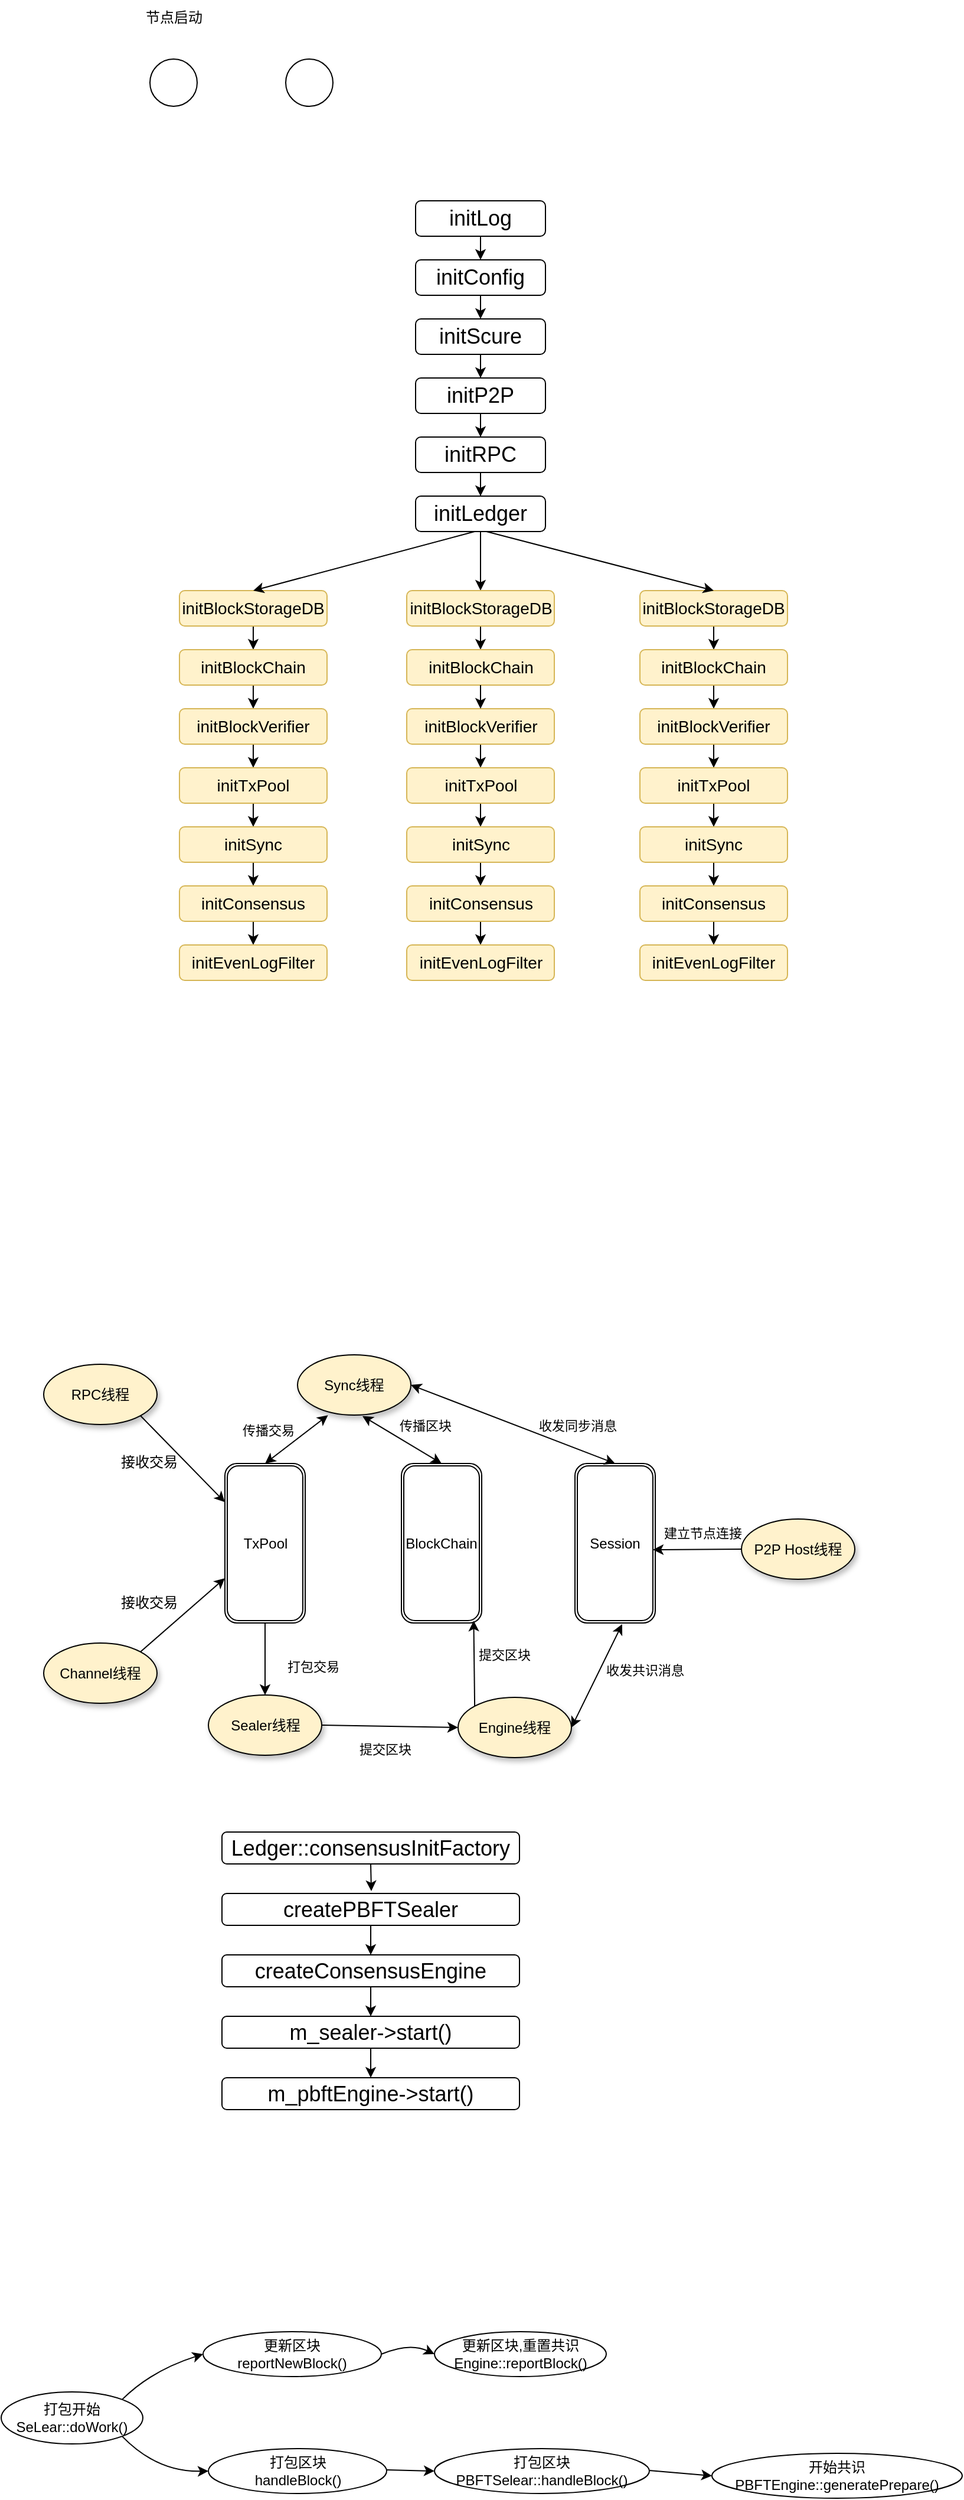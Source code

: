 <mxfile version="24.6.4" type="github">
  <diagram name="第 1 页" id="qAi6lv42CkGOTcoiDT95">
    <mxGraphModel dx="1154" dy="538" grid="0" gridSize="10" guides="1" tooltips="1" connect="1" arrows="1" fold="1" page="1" pageScale="1" pageWidth="827" pageHeight="1169" math="0" shadow="0">
      <root>
        <mxCell id="0" />
        <mxCell id="1" parent="0" />
        <mxCell id="rw2UG67hxd4hKxYkFQ7z-1" value="" style="ellipse;whiteSpace=wrap;html=1;aspect=fixed;" vertex="1" parent="1">
          <mxGeometry x="145" y="100" width="40" height="40" as="geometry" />
        </mxCell>
        <mxCell id="rw2UG67hxd4hKxYkFQ7z-6" value="节点启动" style="text;html=1;align=center;verticalAlign=middle;resizable=0;points=[];autosize=1;strokeColor=none;fillColor=none;" vertex="1" parent="1">
          <mxGeometry x="130" y="50" width="70" height="30" as="geometry" />
        </mxCell>
        <mxCell id="rw2UG67hxd4hKxYkFQ7z-7" value="" style="ellipse;whiteSpace=wrap;html=1;aspect=fixed;" vertex="1" parent="1">
          <mxGeometry x="260" y="100" width="40" height="40" as="geometry" />
        </mxCell>
        <mxCell id="rw2UG67hxd4hKxYkFQ7z-36" style="edgeStyle=orthogonalEdgeStyle;rounded=0;orthogonalLoop=1;jettySize=auto;html=1;exitX=0.5;exitY=1;exitDx=0;exitDy=0;entryX=0.5;entryY=0;entryDx=0;entryDy=0;" edge="1" parent="1" source="rw2UG67hxd4hKxYkFQ7z-8" target="rw2UG67hxd4hKxYkFQ7z-9">
          <mxGeometry relative="1" as="geometry" />
        </mxCell>
        <mxCell id="rw2UG67hxd4hKxYkFQ7z-8" value="&lt;font style=&quot;font-size: 18px;&quot;&gt;initLog&lt;/font&gt;" style="rounded=1;whiteSpace=wrap;html=1;" vertex="1" parent="1">
          <mxGeometry x="370" y="220" width="110" height="30" as="geometry" />
        </mxCell>
        <mxCell id="rw2UG67hxd4hKxYkFQ7z-37" style="edgeStyle=orthogonalEdgeStyle;rounded=0;orthogonalLoop=1;jettySize=auto;html=1;exitX=0.5;exitY=1;exitDx=0;exitDy=0;entryX=0.5;entryY=0;entryDx=0;entryDy=0;" edge="1" parent="1" source="rw2UG67hxd4hKxYkFQ7z-9" target="rw2UG67hxd4hKxYkFQ7z-10">
          <mxGeometry relative="1" as="geometry" />
        </mxCell>
        <mxCell id="rw2UG67hxd4hKxYkFQ7z-9" value="&lt;font style=&quot;font-size: 18px;&quot;&gt;initConfig&lt;/font&gt;" style="rounded=1;whiteSpace=wrap;html=1;" vertex="1" parent="1">
          <mxGeometry x="370" y="270" width="110" height="30" as="geometry" />
        </mxCell>
        <mxCell id="rw2UG67hxd4hKxYkFQ7z-38" style="edgeStyle=orthogonalEdgeStyle;rounded=0;orthogonalLoop=1;jettySize=auto;html=1;" edge="1" parent="1" source="rw2UG67hxd4hKxYkFQ7z-10" target="rw2UG67hxd4hKxYkFQ7z-11">
          <mxGeometry relative="1" as="geometry" />
        </mxCell>
        <mxCell id="rw2UG67hxd4hKxYkFQ7z-10" value="&lt;font style=&quot;font-size: 18px;&quot;&gt;initScure&lt;/font&gt;" style="rounded=1;whiteSpace=wrap;html=1;" vertex="1" parent="1">
          <mxGeometry x="370" y="320" width="110" height="30" as="geometry" />
        </mxCell>
        <mxCell id="rw2UG67hxd4hKxYkFQ7z-39" style="edgeStyle=orthogonalEdgeStyle;rounded=0;orthogonalLoop=1;jettySize=auto;html=1;entryX=0.5;entryY=0;entryDx=0;entryDy=0;" edge="1" parent="1" source="rw2UG67hxd4hKxYkFQ7z-11" target="rw2UG67hxd4hKxYkFQ7z-12">
          <mxGeometry relative="1" as="geometry" />
        </mxCell>
        <mxCell id="rw2UG67hxd4hKxYkFQ7z-11" value="&lt;font style=&quot;font-size: 18px;&quot;&gt;initP2P&lt;/font&gt;" style="rounded=1;whiteSpace=wrap;html=1;" vertex="1" parent="1">
          <mxGeometry x="370" y="370" width="110" height="30" as="geometry" />
        </mxCell>
        <mxCell id="rw2UG67hxd4hKxYkFQ7z-40" style="edgeStyle=orthogonalEdgeStyle;rounded=0;orthogonalLoop=1;jettySize=auto;html=1;exitX=0.5;exitY=1;exitDx=0;exitDy=0;" edge="1" parent="1" source="rw2UG67hxd4hKxYkFQ7z-12" target="rw2UG67hxd4hKxYkFQ7z-13">
          <mxGeometry relative="1" as="geometry" />
        </mxCell>
        <mxCell id="rw2UG67hxd4hKxYkFQ7z-12" value="&lt;font style=&quot;font-size: 18px;&quot;&gt;initRPC&lt;/font&gt;" style="rounded=1;whiteSpace=wrap;html=1;" vertex="1" parent="1">
          <mxGeometry x="370" y="420" width="110" height="30" as="geometry" />
        </mxCell>
        <mxCell id="rw2UG67hxd4hKxYkFQ7z-41" style="edgeStyle=orthogonalEdgeStyle;rounded=0;orthogonalLoop=1;jettySize=auto;html=1;exitX=0.5;exitY=1;exitDx=0;exitDy=0;entryX=0.5;entryY=0;entryDx=0;entryDy=0;" edge="1" parent="1" source="rw2UG67hxd4hKxYkFQ7z-13" target="rw2UG67hxd4hKxYkFQ7z-21">
          <mxGeometry relative="1" as="geometry" />
        </mxCell>
        <mxCell id="rw2UG67hxd4hKxYkFQ7z-13" value="&lt;font style=&quot;font-size: 18px;&quot;&gt;initLedger&lt;/font&gt;" style="rounded=1;whiteSpace=wrap;html=1;" vertex="1" parent="1">
          <mxGeometry x="370" y="470" width="110" height="30" as="geometry" />
        </mxCell>
        <mxCell id="rw2UG67hxd4hKxYkFQ7z-43" style="edgeStyle=orthogonalEdgeStyle;rounded=0;orthogonalLoop=1;jettySize=auto;html=1;exitX=0.5;exitY=1;exitDx=0;exitDy=0;entryX=0.5;entryY=0;entryDx=0;entryDy=0;" edge="1" parent="1" source="rw2UG67hxd4hKxYkFQ7z-14" target="rw2UG67hxd4hKxYkFQ7z-15">
          <mxGeometry relative="1" as="geometry" />
        </mxCell>
        <mxCell id="rw2UG67hxd4hKxYkFQ7z-14" value="&lt;font style=&quot;font-size: 14px;&quot;&gt;initBlockStorageDB&lt;/font&gt;" style="rounded=1;whiteSpace=wrap;html=1;fillColor=#fff2cc;strokeColor=#d6b656;" vertex="1" parent="1">
          <mxGeometry x="170" y="550" width="125" height="30" as="geometry" />
        </mxCell>
        <mxCell id="rw2UG67hxd4hKxYkFQ7z-44" style="edgeStyle=orthogonalEdgeStyle;rounded=0;orthogonalLoop=1;jettySize=auto;html=1;exitX=0.5;exitY=1;exitDx=0;exitDy=0;entryX=0.5;entryY=0;entryDx=0;entryDy=0;" edge="1" parent="1" source="rw2UG67hxd4hKxYkFQ7z-15" target="rw2UG67hxd4hKxYkFQ7z-16">
          <mxGeometry relative="1" as="geometry" />
        </mxCell>
        <mxCell id="rw2UG67hxd4hKxYkFQ7z-15" value="&lt;font style=&quot;font-size: 14px;&quot;&gt;initBlockChain&lt;/font&gt;" style="rounded=1;whiteSpace=wrap;html=1;fillColor=#fff2cc;strokeColor=#d6b656;" vertex="1" parent="1">
          <mxGeometry x="170" y="600" width="125" height="30" as="geometry" />
        </mxCell>
        <mxCell id="rw2UG67hxd4hKxYkFQ7z-45" style="edgeStyle=orthogonalEdgeStyle;rounded=0;orthogonalLoop=1;jettySize=auto;html=1;exitX=0.5;exitY=1;exitDx=0;exitDy=0;entryX=0.5;entryY=0;entryDx=0;entryDy=0;" edge="1" parent="1" source="rw2UG67hxd4hKxYkFQ7z-16" target="rw2UG67hxd4hKxYkFQ7z-17">
          <mxGeometry relative="1" as="geometry" />
        </mxCell>
        <mxCell id="rw2UG67hxd4hKxYkFQ7z-16" value="&lt;font style=&quot;font-size: 14px;&quot;&gt;initBlockVerifier&lt;/font&gt;" style="rounded=1;whiteSpace=wrap;html=1;fillColor=#fff2cc;strokeColor=#d6b656;" vertex="1" parent="1">
          <mxGeometry x="170" y="650" width="125" height="30" as="geometry" />
        </mxCell>
        <mxCell id="rw2UG67hxd4hKxYkFQ7z-49" style="edgeStyle=orthogonalEdgeStyle;rounded=0;orthogonalLoop=1;jettySize=auto;html=1;exitX=0.5;exitY=1;exitDx=0;exitDy=0;entryX=0.5;entryY=0;entryDx=0;entryDy=0;" edge="1" parent="1" source="rw2UG67hxd4hKxYkFQ7z-17" target="rw2UG67hxd4hKxYkFQ7z-18">
          <mxGeometry relative="1" as="geometry" />
        </mxCell>
        <mxCell id="rw2UG67hxd4hKxYkFQ7z-17" value="&lt;font style=&quot;font-size: 14px;&quot;&gt;initTxPool&lt;/font&gt;" style="rounded=1;whiteSpace=wrap;html=1;fillColor=#fff2cc;strokeColor=#d6b656;" vertex="1" parent="1">
          <mxGeometry x="170" y="700" width="125" height="30" as="geometry" />
        </mxCell>
        <mxCell id="rw2UG67hxd4hKxYkFQ7z-50" style="edgeStyle=orthogonalEdgeStyle;rounded=0;orthogonalLoop=1;jettySize=auto;html=1;exitX=0.5;exitY=1;exitDx=0;exitDy=0;entryX=0.5;entryY=0;entryDx=0;entryDy=0;" edge="1" parent="1" source="rw2UG67hxd4hKxYkFQ7z-18" target="rw2UG67hxd4hKxYkFQ7z-19">
          <mxGeometry relative="1" as="geometry" />
        </mxCell>
        <mxCell id="rw2UG67hxd4hKxYkFQ7z-18" value="&lt;font style=&quot;font-size: 14px;&quot;&gt;initSync&lt;/font&gt;" style="rounded=1;whiteSpace=wrap;html=1;fillColor=#fff2cc;strokeColor=#d6b656;" vertex="1" parent="1">
          <mxGeometry x="170" y="750" width="125" height="30" as="geometry" />
        </mxCell>
        <mxCell id="rw2UG67hxd4hKxYkFQ7z-51" style="edgeStyle=orthogonalEdgeStyle;rounded=0;orthogonalLoop=1;jettySize=auto;html=1;exitX=0.5;exitY=1;exitDx=0;exitDy=0;entryX=0.5;entryY=0;entryDx=0;entryDy=0;" edge="1" parent="1" source="rw2UG67hxd4hKxYkFQ7z-19" target="rw2UG67hxd4hKxYkFQ7z-20">
          <mxGeometry relative="1" as="geometry" />
        </mxCell>
        <mxCell id="rw2UG67hxd4hKxYkFQ7z-19" value="&lt;font style=&quot;font-size: 14px;&quot;&gt;initConsensus&lt;/font&gt;" style="rounded=1;whiteSpace=wrap;html=1;fillColor=#fff2cc;strokeColor=#d6b656;" vertex="1" parent="1">
          <mxGeometry x="170" y="800" width="125" height="30" as="geometry" />
        </mxCell>
        <mxCell id="rw2UG67hxd4hKxYkFQ7z-20" value="&lt;font style=&quot;font-size: 14px;&quot;&gt;initEvenLogFilter&lt;/font&gt;" style="rounded=1;whiteSpace=wrap;html=1;fillColor=#FFF2CC;strokeColor=#d6b656;" vertex="1" parent="1">
          <mxGeometry x="170" y="850" width="125" height="30" as="geometry" />
        </mxCell>
        <mxCell id="rw2UG67hxd4hKxYkFQ7z-53" style="edgeStyle=orthogonalEdgeStyle;rounded=0;orthogonalLoop=1;jettySize=auto;html=1;exitX=0.5;exitY=1;exitDx=0;exitDy=0;entryX=0.5;entryY=0;entryDx=0;entryDy=0;" edge="1" parent="1" source="rw2UG67hxd4hKxYkFQ7z-21" target="rw2UG67hxd4hKxYkFQ7z-22">
          <mxGeometry relative="1" as="geometry" />
        </mxCell>
        <mxCell id="rw2UG67hxd4hKxYkFQ7z-21" value="&lt;font style=&quot;font-size: 14px;&quot;&gt;initBlockStorageDB&lt;/font&gt;" style="rounded=1;whiteSpace=wrap;html=1;fillColor=#fff2cc;strokeColor=#d6b656;" vertex="1" parent="1">
          <mxGeometry x="362.5" y="550" width="125" height="30" as="geometry" />
        </mxCell>
        <mxCell id="rw2UG67hxd4hKxYkFQ7z-22" value="&lt;font style=&quot;font-size: 14px;&quot;&gt;initBlockChain&lt;/font&gt;" style="rounded=1;whiteSpace=wrap;html=1;fillColor=#fff2cc;strokeColor=#d6b656;" vertex="1" parent="1">
          <mxGeometry x="362.5" y="600" width="125" height="30" as="geometry" />
        </mxCell>
        <mxCell id="rw2UG67hxd4hKxYkFQ7z-55" style="edgeStyle=orthogonalEdgeStyle;rounded=0;orthogonalLoop=1;jettySize=auto;html=1;exitX=0.5;exitY=1;exitDx=0;exitDy=0;entryX=0.5;entryY=0;entryDx=0;entryDy=0;" edge="1" parent="1" source="rw2UG67hxd4hKxYkFQ7z-23" target="rw2UG67hxd4hKxYkFQ7z-24">
          <mxGeometry relative="1" as="geometry" />
        </mxCell>
        <mxCell id="rw2UG67hxd4hKxYkFQ7z-23" value="&lt;font style=&quot;font-size: 14px;&quot;&gt;initBlockVerifier&lt;/font&gt;" style="rounded=1;whiteSpace=wrap;html=1;fillColor=#fff2cc;strokeColor=#d6b656;" vertex="1" parent="1">
          <mxGeometry x="362.5" y="650" width="125" height="30" as="geometry" />
        </mxCell>
        <mxCell id="rw2UG67hxd4hKxYkFQ7z-56" style="edgeStyle=orthogonalEdgeStyle;rounded=0;orthogonalLoop=1;jettySize=auto;html=1;exitX=0.5;exitY=1;exitDx=0;exitDy=0;entryX=0.5;entryY=0;entryDx=0;entryDy=0;" edge="1" parent="1" source="rw2UG67hxd4hKxYkFQ7z-24" target="rw2UG67hxd4hKxYkFQ7z-25">
          <mxGeometry relative="1" as="geometry" />
        </mxCell>
        <mxCell id="rw2UG67hxd4hKxYkFQ7z-24" value="&lt;font style=&quot;font-size: 14px;&quot;&gt;initTxPool&lt;/font&gt;" style="rounded=1;whiteSpace=wrap;html=1;fillColor=#fff2cc;strokeColor=#d6b656;" vertex="1" parent="1">
          <mxGeometry x="362.5" y="700" width="125" height="30" as="geometry" />
        </mxCell>
        <mxCell id="rw2UG67hxd4hKxYkFQ7z-57" style="edgeStyle=orthogonalEdgeStyle;rounded=0;orthogonalLoop=1;jettySize=auto;html=1;exitX=0.5;exitY=1;exitDx=0;exitDy=0;entryX=0.5;entryY=0;entryDx=0;entryDy=0;" edge="1" parent="1" source="rw2UG67hxd4hKxYkFQ7z-25" target="rw2UG67hxd4hKxYkFQ7z-26">
          <mxGeometry relative="1" as="geometry" />
        </mxCell>
        <mxCell id="rw2UG67hxd4hKxYkFQ7z-25" value="&lt;font style=&quot;font-size: 14px;&quot;&gt;initSync&lt;/font&gt;" style="rounded=1;whiteSpace=wrap;html=1;fillColor=#fff2cc;strokeColor=#d6b656;" vertex="1" parent="1">
          <mxGeometry x="362.5" y="750" width="125" height="30" as="geometry" />
        </mxCell>
        <mxCell id="rw2UG67hxd4hKxYkFQ7z-58" style="edgeStyle=orthogonalEdgeStyle;rounded=0;orthogonalLoop=1;jettySize=auto;html=1;exitX=0.5;exitY=1;exitDx=0;exitDy=0;entryX=0.5;entryY=0;entryDx=0;entryDy=0;" edge="1" parent="1" source="rw2UG67hxd4hKxYkFQ7z-26" target="rw2UG67hxd4hKxYkFQ7z-27">
          <mxGeometry relative="1" as="geometry" />
        </mxCell>
        <mxCell id="rw2UG67hxd4hKxYkFQ7z-26" value="&lt;font style=&quot;font-size: 14px;&quot;&gt;initConsensus&lt;/font&gt;" style="rounded=1;whiteSpace=wrap;html=1;fillColor=#fff2cc;strokeColor=#d6b656;" vertex="1" parent="1">
          <mxGeometry x="362.5" y="800" width="125" height="30" as="geometry" />
        </mxCell>
        <mxCell id="rw2UG67hxd4hKxYkFQ7z-27" value="&lt;font style=&quot;font-size: 14px;&quot;&gt;initEvenLogFilter&lt;/font&gt;" style="rounded=1;whiteSpace=wrap;html=1;fillColor=#fff2cc;strokeColor=#d6b656;" vertex="1" parent="1">
          <mxGeometry x="362.5" y="850" width="125" height="30" as="geometry" />
        </mxCell>
        <mxCell id="rw2UG67hxd4hKxYkFQ7z-66" style="edgeStyle=orthogonalEdgeStyle;rounded=0;orthogonalLoop=1;jettySize=auto;html=1;exitX=0.5;exitY=1;exitDx=0;exitDy=0;entryX=0.5;entryY=0;entryDx=0;entryDy=0;" edge="1" parent="1" source="rw2UG67hxd4hKxYkFQ7z-28" target="rw2UG67hxd4hKxYkFQ7z-29">
          <mxGeometry relative="1" as="geometry" />
        </mxCell>
        <mxCell id="rw2UG67hxd4hKxYkFQ7z-28" value="&lt;font style=&quot;font-size: 14px;&quot;&gt;initBlockStorageDB&lt;/font&gt;" style="rounded=1;whiteSpace=wrap;html=1;fillColor=#fff2cc;strokeColor=#d6b656;" vertex="1" parent="1">
          <mxGeometry x="560" y="550" width="125" height="30" as="geometry" />
        </mxCell>
        <mxCell id="rw2UG67hxd4hKxYkFQ7z-65" style="edgeStyle=orthogonalEdgeStyle;rounded=0;orthogonalLoop=1;jettySize=auto;html=1;exitX=0.5;exitY=1;exitDx=0;exitDy=0;entryX=0.5;entryY=0;entryDx=0;entryDy=0;" edge="1" parent="1" source="rw2UG67hxd4hKxYkFQ7z-29" target="rw2UG67hxd4hKxYkFQ7z-30">
          <mxGeometry relative="1" as="geometry" />
        </mxCell>
        <mxCell id="rw2UG67hxd4hKxYkFQ7z-29" value="&lt;font style=&quot;font-size: 14px;&quot;&gt;initBlockChain&lt;/font&gt;" style="rounded=1;whiteSpace=wrap;html=1;fillColor=#fff2cc;strokeColor=#d6b656;" vertex="1" parent="1">
          <mxGeometry x="560" y="600" width="125" height="30" as="geometry" />
        </mxCell>
        <mxCell id="rw2UG67hxd4hKxYkFQ7z-62" style="edgeStyle=orthogonalEdgeStyle;rounded=0;orthogonalLoop=1;jettySize=auto;html=1;exitX=0.5;exitY=1;exitDx=0;exitDy=0;entryX=0.5;entryY=0;entryDx=0;entryDy=0;" edge="1" parent="1" source="rw2UG67hxd4hKxYkFQ7z-30" target="rw2UG67hxd4hKxYkFQ7z-31">
          <mxGeometry relative="1" as="geometry" />
        </mxCell>
        <mxCell id="rw2UG67hxd4hKxYkFQ7z-30" value="&lt;font style=&quot;font-size: 14px;&quot;&gt;initBlockVerifier&lt;/font&gt;" style="rounded=1;whiteSpace=wrap;html=1;fillColor=#fff2cc;strokeColor=#d6b656;" vertex="1" parent="1">
          <mxGeometry x="560" y="650" width="125" height="30" as="geometry" />
        </mxCell>
        <mxCell id="rw2UG67hxd4hKxYkFQ7z-61" style="edgeStyle=orthogonalEdgeStyle;rounded=0;orthogonalLoop=1;jettySize=auto;html=1;exitX=0.5;exitY=1;exitDx=0;exitDy=0;entryX=0.5;entryY=0;entryDx=0;entryDy=0;" edge="1" parent="1" source="rw2UG67hxd4hKxYkFQ7z-31" target="rw2UG67hxd4hKxYkFQ7z-32">
          <mxGeometry relative="1" as="geometry" />
        </mxCell>
        <mxCell id="rw2UG67hxd4hKxYkFQ7z-31" value="&lt;font style=&quot;font-size: 14px;&quot;&gt;initTxPool&lt;/font&gt;" style="rounded=1;whiteSpace=wrap;html=1;fillColor=#fff2cc;strokeColor=#d6b656;" vertex="1" parent="1">
          <mxGeometry x="560" y="700" width="125" height="30" as="geometry" />
        </mxCell>
        <mxCell id="rw2UG67hxd4hKxYkFQ7z-60" style="edgeStyle=orthogonalEdgeStyle;rounded=0;orthogonalLoop=1;jettySize=auto;html=1;exitX=0.5;exitY=1;exitDx=0;exitDy=0;entryX=0.5;entryY=0;entryDx=0;entryDy=0;" edge="1" parent="1" source="rw2UG67hxd4hKxYkFQ7z-32" target="rw2UG67hxd4hKxYkFQ7z-33">
          <mxGeometry relative="1" as="geometry" />
        </mxCell>
        <mxCell id="rw2UG67hxd4hKxYkFQ7z-32" value="&lt;font style=&quot;font-size: 14px;&quot;&gt;initSync&lt;/font&gt;" style="rounded=1;whiteSpace=wrap;html=1;fillColor=#fff2cc;strokeColor=#d6b656;" vertex="1" parent="1">
          <mxGeometry x="560" y="750" width="125" height="30" as="geometry" />
        </mxCell>
        <mxCell id="rw2UG67hxd4hKxYkFQ7z-59" style="edgeStyle=orthogonalEdgeStyle;rounded=0;orthogonalLoop=1;jettySize=auto;html=1;exitX=0.5;exitY=1;exitDx=0;exitDy=0;entryX=0.5;entryY=0;entryDx=0;entryDy=0;" edge="1" parent="1" source="rw2UG67hxd4hKxYkFQ7z-33" target="rw2UG67hxd4hKxYkFQ7z-34">
          <mxGeometry relative="1" as="geometry" />
        </mxCell>
        <mxCell id="rw2UG67hxd4hKxYkFQ7z-33" value="&lt;font style=&quot;font-size: 14px;&quot;&gt;initConsensus&lt;/font&gt;" style="rounded=1;whiteSpace=wrap;html=1;fillColor=#fff2cc;strokeColor=#d6b656;" vertex="1" parent="1">
          <mxGeometry x="560" y="800" width="125" height="30" as="geometry" />
        </mxCell>
        <mxCell id="rw2UG67hxd4hKxYkFQ7z-34" value="&lt;font style=&quot;font-size: 14px;&quot;&gt;initEvenLogFilter&lt;/font&gt;" style="rounded=1;whiteSpace=wrap;html=1;fillColor=#fff2cc;strokeColor=#d6b656;" vertex="1" parent="1">
          <mxGeometry x="560" y="850" width="125" height="30" as="geometry" />
        </mxCell>
        <mxCell id="rw2UG67hxd4hKxYkFQ7z-35" value="" style="endArrow=classic;html=1;rounded=0;entryX=0.5;entryY=0;entryDx=0;entryDy=0;" edge="1" parent="1" target="rw2UG67hxd4hKxYkFQ7z-28">
          <mxGeometry width="50" height="50" relative="1" as="geometry">
            <mxPoint x="430" y="500" as="sourcePoint" />
            <mxPoint x="620" y="430" as="targetPoint" />
          </mxGeometry>
        </mxCell>
        <mxCell id="rw2UG67hxd4hKxYkFQ7z-42" value="" style="endArrow=classic;html=1;rounded=0;entryX=0.5;entryY=0;entryDx=0;entryDy=0;exitX=0.455;exitY=1;exitDx=0;exitDy=0;exitPerimeter=0;" edge="1" parent="1" source="rw2UG67hxd4hKxYkFQ7z-13" target="rw2UG67hxd4hKxYkFQ7z-14">
          <mxGeometry width="50" height="50" relative="1" as="geometry">
            <mxPoint x="430" y="500" as="sourcePoint" />
            <mxPoint x="620" y="430" as="targetPoint" />
          </mxGeometry>
        </mxCell>
        <mxCell id="rw2UG67hxd4hKxYkFQ7z-54" style="edgeStyle=orthogonalEdgeStyle;rounded=0;orthogonalLoop=1;jettySize=auto;html=1;exitX=0.5;exitY=1;exitDx=0;exitDy=0;entryX=0.5;entryY=0;entryDx=0;entryDy=0;" edge="1" parent="1" source="rw2UG67hxd4hKxYkFQ7z-22" target="rw2UG67hxd4hKxYkFQ7z-23">
          <mxGeometry relative="1" as="geometry" />
        </mxCell>
        <mxCell id="rw2UG67hxd4hKxYkFQ7z-68" value="RPC线程" style="ellipse;whiteSpace=wrap;html=1;shadow=1;fillColor=#FFF2CC;" vertex="1" parent="1">
          <mxGeometry x="55" y="1205" width="96" height="51" as="geometry" />
        </mxCell>
        <mxCell id="rw2UG67hxd4hKxYkFQ7z-69" value="TxPool" style="shape=ext;double=1;rounded=1;whiteSpace=wrap;html=1;" vertex="1" parent="1">
          <mxGeometry x="208.5" y="1289" width="68" height="135" as="geometry" />
        </mxCell>
        <mxCell id="rw2UG67hxd4hKxYkFQ7z-70" value="Channel线程" style="ellipse;whiteSpace=wrap;html=1;shadow=1;fillColor=#FFF2CC;" vertex="1" parent="1">
          <mxGeometry x="55" y="1441" width="96" height="51" as="geometry" />
        </mxCell>
        <mxCell id="rw2UG67hxd4hKxYkFQ7z-71" value="BlockChain" style="shape=ext;double=1;rounded=1;whiteSpace=wrap;html=1;" vertex="1" parent="1">
          <mxGeometry x="358" y="1289" width="68" height="135" as="geometry" />
        </mxCell>
        <mxCell id="rw2UG67hxd4hKxYkFQ7z-72" value="Session" style="shape=ext;double=1;rounded=1;whiteSpace=wrap;html=1;" vertex="1" parent="1">
          <mxGeometry x="505" y="1289" width="68" height="135" as="geometry" />
        </mxCell>
        <mxCell id="rw2UG67hxd4hKxYkFQ7z-73" value="Sealer线程" style="ellipse;whiteSpace=wrap;html=1;shadow=1;fillColor=#FFF2CC;" vertex="1" parent="1">
          <mxGeometry x="194.5" y="1485" width="96" height="51" as="geometry" />
        </mxCell>
        <mxCell id="rw2UG67hxd4hKxYkFQ7z-74" value="Engine线程" style="ellipse;whiteSpace=wrap;html=1;shadow=1;fillColor=#FFF2CC;" vertex="1" parent="1">
          <mxGeometry x="406" y="1487" width="96" height="51" as="geometry" />
        </mxCell>
        <mxCell id="rw2UG67hxd4hKxYkFQ7z-75" value="P2P Host线程" style="ellipse;whiteSpace=wrap;html=1;shadow=1;fillColor=#FFF2CC;" vertex="1" parent="1">
          <mxGeometry x="646" y="1336" width="96" height="51" as="geometry" />
        </mxCell>
        <mxCell id="rw2UG67hxd4hKxYkFQ7z-76" value="Sync线程" style="ellipse;whiteSpace=wrap;html=1;shadow=1;fillColor=#FFF2CC;" vertex="1" parent="1">
          <mxGeometry x="270" y="1197" width="96" height="51" as="geometry" />
        </mxCell>
        <mxCell id="rw2UG67hxd4hKxYkFQ7z-78" value="" style="endArrow=classic;html=1;rounded=0;exitX=1;exitY=1;exitDx=0;exitDy=0;" edge="1" parent="1" source="rw2UG67hxd4hKxYkFQ7z-68" target="rw2UG67hxd4hKxYkFQ7z-69">
          <mxGeometry width="50" height="50" relative="1" as="geometry">
            <mxPoint x="347" y="1429" as="sourcePoint" />
            <mxPoint x="397" y="1379" as="targetPoint" />
          </mxGeometry>
        </mxCell>
        <mxCell id="rw2UG67hxd4hKxYkFQ7z-79" value="接收交易" style="text;html=1;align=center;verticalAlign=middle;resizable=0;points=[];autosize=1;strokeColor=none;fillColor=none;" vertex="1" parent="1">
          <mxGeometry x="111" y="1275" width="66" height="26" as="geometry" />
        </mxCell>
        <mxCell id="rw2UG67hxd4hKxYkFQ7z-80" value="" style="endArrow=classic;html=1;rounded=0;exitX=1;exitY=0;exitDx=0;exitDy=0;" edge="1" parent="1" source="rw2UG67hxd4hKxYkFQ7z-70" target="rw2UG67hxd4hKxYkFQ7z-69">
          <mxGeometry width="50" height="50" relative="1" as="geometry">
            <mxPoint x="347" y="1429" as="sourcePoint" />
            <mxPoint x="397" y="1379" as="targetPoint" />
          </mxGeometry>
        </mxCell>
        <mxCell id="rw2UG67hxd4hKxYkFQ7z-81" value="接收交易" style="text;html=1;align=center;verticalAlign=middle;resizable=0;points=[];autosize=1;strokeColor=none;fillColor=none;" vertex="1" parent="1">
          <mxGeometry x="111" y="1394" width="66" height="26" as="geometry" />
        </mxCell>
        <mxCell id="rw2UG67hxd4hKxYkFQ7z-82" value="" style="endArrow=classic;startArrow=classic;html=1;rounded=0;exitX=0.5;exitY=0;exitDx=0;exitDy=0;entryX=0.269;entryY=1.003;entryDx=0;entryDy=0;entryPerimeter=0;" edge="1" parent="1" source="rw2UG67hxd4hKxYkFQ7z-69" target="rw2UG67hxd4hKxYkFQ7z-76">
          <mxGeometry width="50" height="50" relative="1" as="geometry">
            <mxPoint x="347" y="1429" as="sourcePoint" />
            <mxPoint x="397" y="1379" as="targetPoint" />
          </mxGeometry>
        </mxCell>
        <mxCell id="rw2UG67hxd4hKxYkFQ7z-83" value="传播交易" style="edgeLabel;html=1;align=center;verticalAlign=middle;resizable=0;points=[];" vertex="1" connectable="0" parent="rw2UG67hxd4hKxYkFQ7z-82">
          <mxGeometry x="0.12" y="2" relative="1" as="geometry">
            <mxPoint x="-26" y="-4" as="offset" />
          </mxGeometry>
        </mxCell>
        <mxCell id="rw2UG67hxd4hKxYkFQ7z-88" value="" style="endArrow=classic;startArrow=classic;html=1;rounded=0;exitX=0.5;exitY=0;exitDx=0;exitDy=0;entryX=0.573;entryY=1.016;entryDx=0;entryDy=0;entryPerimeter=0;" edge="1" parent="1" source="rw2UG67hxd4hKxYkFQ7z-71" target="rw2UG67hxd4hKxYkFQ7z-76">
          <mxGeometry width="50" height="50" relative="1" as="geometry">
            <mxPoint x="253" y="1299" as="sourcePoint" />
            <mxPoint x="294" y="1250" as="targetPoint" />
          </mxGeometry>
        </mxCell>
        <mxCell id="rw2UG67hxd4hKxYkFQ7z-89" value="传播区块" style="edgeLabel;html=1;align=center;verticalAlign=middle;resizable=0;points=[];" vertex="1" connectable="0" parent="rw2UG67hxd4hKxYkFQ7z-88">
          <mxGeometry x="0.12" y="2" relative="1" as="geometry">
            <mxPoint x="24" y="-12" as="offset" />
          </mxGeometry>
        </mxCell>
        <mxCell id="rw2UG67hxd4hKxYkFQ7z-90" value="" style="endArrow=classic;html=1;rounded=0;exitX=0.5;exitY=1;exitDx=0;exitDy=0;" edge="1" parent="1" source="rw2UG67hxd4hKxYkFQ7z-69" target="rw2UG67hxd4hKxYkFQ7z-73">
          <mxGeometry width="50" height="50" relative="1" as="geometry">
            <mxPoint x="347" y="1429" as="sourcePoint" />
            <mxPoint x="397" y="1379" as="targetPoint" />
          </mxGeometry>
        </mxCell>
        <mxCell id="rw2UG67hxd4hKxYkFQ7z-91" value="打包交易" style="edgeLabel;html=1;align=center;verticalAlign=middle;resizable=0;points=[];" vertex="1" connectable="0" parent="rw2UG67hxd4hKxYkFQ7z-90">
          <mxGeometry x="-0.044" y="3" relative="1" as="geometry">
            <mxPoint x="37" y="8" as="offset" />
          </mxGeometry>
        </mxCell>
        <mxCell id="rw2UG67hxd4hKxYkFQ7z-92" value="" style="endArrow=classic;html=1;rounded=0;exitX=1;exitY=0.5;exitDx=0;exitDy=0;entryX=0;entryY=0.5;entryDx=0;entryDy=0;" edge="1" parent="1" source="rw2UG67hxd4hKxYkFQ7z-73" target="rw2UG67hxd4hKxYkFQ7z-74">
          <mxGeometry width="50" height="50" relative="1" as="geometry">
            <mxPoint x="347" y="1429" as="sourcePoint" />
            <mxPoint x="397" y="1379" as="targetPoint" />
          </mxGeometry>
        </mxCell>
        <mxCell id="rw2UG67hxd4hKxYkFQ7z-95" value="提交区块" style="edgeLabel;html=1;align=center;verticalAlign=middle;resizable=0;points=[];" vertex="1" connectable="0" parent="rw2UG67hxd4hKxYkFQ7z-92">
          <mxGeometry x="-0.106" y="-2" relative="1" as="geometry">
            <mxPoint x="2" y="17" as="offset" />
          </mxGeometry>
        </mxCell>
        <mxCell id="rw2UG67hxd4hKxYkFQ7z-93" value="" style="endArrow=classic;html=1;rounded=0;exitX=0;exitY=0;exitDx=0;exitDy=0;entryX=0.9;entryY=0.986;entryDx=0;entryDy=0;entryPerimeter=0;" edge="1" parent="1" source="rw2UG67hxd4hKxYkFQ7z-74" target="rw2UG67hxd4hKxYkFQ7z-71">
          <mxGeometry width="50" height="50" relative="1" as="geometry">
            <mxPoint x="347" y="1429" as="sourcePoint" />
            <mxPoint x="397" y="1379" as="targetPoint" />
          </mxGeometry>
        </mxCell>
        <mxCell id="rw2UG67hxd4hKxYkFQ7z-96" value="提交区块" style="edgeLabel;html=1;align=center;verticalAlign=middle;resizable=0;points=[];" vertex="1" connectable="0" parent="rw2UG67hxd4hKxYkFQ7z-93">
          <mxGeometry x="0.067" y="1" relative="1" as="geometry">
            <mxPoint x="26" y="-5" as="offset" />
          </mxGeometry>
        </mxCell>
        <mxCell id="rw2UG67hxd4hKxYkFQ7z-98" value="" style="endArrow=classic;startArrow=classic;html=1;rounded=0;entryX=0.588;entryY=1.007;entryDx=0;entryDy=0;entryPerimeter=0;exitX=1;exitY=0.5;exitDx=0;exitDy=0;" edge="1" parent="1" source="rw2UG67hxd4hKxYkFQ7z-74" target="rw2UG67hxd4hKxYkFQ7z-72">
          <mxGeometry width="50" height="50" relative="1" as="geometry">
            <mxPoint x="347" y="1429" as="sourcePoint" />
            <mxPoint x="397" y="1379" as="targetPoint" />
          </mxGeometry>
        </mxCell>
        <mxCell id="rw2UG67hxd4hKxYkFQ7z-99" value="收发共识消息" style="edgeLabel;html=1;align=center;verticalAlign=middle;resizable=0;points=[];" vertex="1" connectable="0" parent="rw2UG67hxd4hKxYkFQ7z-98">
          <mxGeometry x="0.208" y="-2" relative="1" as="geometry">
            <mxPoint x="34" y="3" as="offset" />
          </mxGeometry>
        </mxCell>
        <mxCell id="rw2UG67hxd4hKxYkFQ7z-100" value="" style="endArrow=classic;html=1;rounded=0;exitX=0;exitY=0.5;exitDx=0;exitDy=0;" edge="1" parent="1" source="rw2UG67hxd4hKxYkFQ7z-75">
          <mxGeometry width="50" height="50" relative="1" as="geometry">
            <mxPoint x="618" y="1362" as="sourcePoint" />
            <mxPoint x="571" y="1362" as="targetPoint" />
          </mxGeometry>
        </mxCell>
        <mxCell id="rw2UG67hxd4hKxYkFQ7z-103" value="建立节点连接" style="edgeLabel;html=1;align=center;verticalAlign=middle;resizable=0;points=[];" vertex="1" connectable="0" parent="rw2UG67hxd4hKxYkFQ7z-100">
          <mxGeometry x="-0.27" relative="1" as="geometry">
            <mxPoint x="-6" y="-14" as="offset" />
          </mxGeometry>
        </mxCell>
        <mxCell id="rw2UG67hxd4hKxYkFQ7z-105" value="" style="endArrow=classic;startArrow=classic;html=1;rounded=0;exitX=0.5;exitY=0;exitDx=0;exitDy=0;entryX=1;entryY=0.5;entryDx=0;entryDy=0;" edge="1" parent="1" source="rw2UG67hxd4hKxYkFQ7z-72" target="rw2UG67hxd4hKxYkFQ7z-76">
          <mxGeometry width="50" height="50" relative="1" as="geometry">
            <mxPoint x="402" y="1299" as="sourcePoint" />
            <mxPoint x="362" y="1250" as="targetPoint" />
          </mxGeometry>
        </mxCell>
        <mxCell id="rw2UG67hxd4hKxYkFQ7z-106" value="收发同步消息" style="edgeLabel;html=1;align=center;verticalAlign=middle;resizable=0;points=[];" vertex="1" connectable="0" parent="rw2UG67hxd4hKxYkFQ7z-105">
          <mxGeometry x="0.12" y="2" relative="1" as="geometry">
            <mxPoint x="66" y="3" as="offset" />
          </mxGeometry>
        </mxCell>
        <mxCell id="rw2UG67hxd4hKxYkFQ7z-120" style="edgeStyle=orthogonalEdgeStyle;rounded=0;orthogonalLoop=1;jettySize=auto;html=1;exitX=0.5;exitY=1;exitDx=0;exitDy=0;entryX=0.5;entryY=0;entryDx=0;entryDy=0;" edge="1" parent="1" source="rw2UG67hxd4hKxYkFQ7z-121">
          <mxGeometry relative="1" as="geometry">
            <mxPoint x="332.5" y="1651" as="targetPoint" />
          </mxGeometry>
        </mxCell>
        <mxCell id="rw2UG67hxd4hKxYkFQ7z-121" value="&lt;font style=&quot;font-size: 18px;&quot;&gt;Ledger::consensusInitFactory&lt;/font&gt;" style="rounded=1;whiteSpace=wrap;html=1;" vertex="1" parent="1">
          <mxGeometry x="206" y="1601" width="252" height="27" as="geometry" />
        </mxCell>
        <mxCell id="rw2UG67hxd4hKxYkFQ7z-135" style="edgeStyle=orthogonalEdgeStyle;rounded=0;orthogonalLoop=1;jettySize=auto;html=1;exitX=0.5;exitY=1;exitDx=0;exitDy=0;entryX=0.5;entryY=0;entryDx=0;entryDy=0;" edge="1" parent="1" source="rw2UG67hxd4hKxYkFQ7z-131" target="rw2UG67hxd4hKxYkFQ7z-132">
          <mxGeometry relative="1" as="geometry" />
        </mxCell>
        <mxCell id="rw2UG67hxd4hKxYkFQ7z-131" value="&lt;font style=&quot;font-size: 18px;&quot;&gt;createPBFTSealer&lt;/font&gt;" style="rounded=1;whiteSpace=wrap;html=1;" vertex="1" parent="1">
          <mxGeometry x="206" y="1653" width="252" height="27" as="geometry" />
        </mxCell>
        <mxCell id="rw2UG67hxd4hKxYkFQ7z-136" style="edgeStyle=orthogonalEdgeStyle;rounded=0;orthogonalLoop=1;jettySize=auto;html=1;exitX=0.5;exitY=1;exitDx=0;exitDy=0;entryX=0.5;entryY=0;entryDx=0;entryDy=0;" edge="1" parent="1" source="rw2UG67hxd4hKxYkFQ7z-132" target="rw2UG67hxd4hKxYkFQ7z-133">
          <mxGeometry relative="1" as="geometry" />
        </mxCell>
        <mxCell id="rw2UG67hxd4hKxYkFQ7z-132" value="&lt;font style=&quot;font-size: 18px;&quot;&gt;createConsensusEngine&lt;/font&gt;" style="rounded=1;whiteSpace=wrap;html=1;" vertex="1" parent="1">
          <mxGeometry x="206" y="1705" width="252" height="27" as="geometry" />
        </mxCell>
        <mxCell id="rw2UG67hxd4hKxYkFQ7z-137" style="edgeStyle=orthogonalEdgeStyle;rounded=0;orthogonalLoop=1;jettySize=auto;html=1;exitX=0.5;exitY=1;exitDx=0;exitDy=0;entryX=0.5;entryY=0;entryDx=0;entryDy=0;" edge="1" parent="1" source="rw2UG67hxd4hKxYkFQ7z-133" target="rw2UG67hxd4hKxYkFQ7z-134">
          <mxGeometry relative="1" as="geometry" />
        </mxCell>
        <mxCell id="rw2UG67hxd4hKxYkFQ7z-133" value="&lt;font style=&quot;font-size: 18px;&quot;&gt;m_sealer-&amp;gt;start()&lt;/font&gt;" style="rounded=1;whiteSpace=wrap;html=1;" vertex="1" parent="1">
          <mxGeometry x="206" y="1757" width="252" height="27" as="geometry" />
        </mxCell>
        <mxCell id="rw2UG67hxd4hKxYkFQ7z-134" value="&lt;font style=&quot;font-size: 18px;&quot;&gt;m_pbftEngine-&amp;gt;start()&lt;/font&gt;" style="rounded=1;whiteSpace=wrap;html=1;" vertex="1" parent="1">
          <mxGeometry x="206" y="1809" width="252" height="27" as="geometry" />
        </mxCell>
        <mxCell id="rw2UG67hxd4hKxYkFQ7z-138" value="打包开始&lt;div&gt;SeLear::doWork()&lt;/div&gt;" style="ellipse;whiteSpace=wrap;html=1;" vertex="1" parent="1">
          <mxGeometry x="19" y="2075" width="120" height="44" as="geometry" />
        </mxCell>
        <mxCell id="rw2UG67hxd4hKxYkFQ7z-139" value="更新区块&lt;div&gt;reportNewBlock()&lt;/div&gt;" style="ellipse;whiteSpace=wrap;html=1;" vertex="1" parent="1">
          <mxGeometry x="190" y="2024" width="151" height="38" as="geometry" />
        </mxCell>
        <mxCell id="rw2UG67hxd4hKxYkFQ7z-140" value="更新区块,重置共识&lt;div&gt;Engine::reportBlock()&lt;/div&gt;" style="ellipse;whiteSpace=wrap;html=1;" vertex="1" parent="1">
          <mxGeometry x="386" y="2024" width="145.5" height="38" as="geometry" />
        </mxCell>
        <mxCell id="rw2UG67hxd4hKxYkFQ7z-141" value="打包区块&lt;div&gt;handleBlock()&lt;/div&gt;" style="ellipse;whiteSpace=wrap;html=1;" vertex="1" parent="1">
          <mxGeometry x="194.5" y="2123" width="151" height="38" as="geometry" />
        </mxCell>
        <mxCell id="rw2UG67hxd4hKxYkFQ7z-142" value="打包区块&lt;div&gt;PBFTSelear::handleBlock()&lt;/div&gt;" style="ellipse;whiteSpace=wrap;html=1;" vertex="1" parent="1">
          <mxGeometry x="386" y="2123" width="182" height="38" as="geometry" />
        </mxCell>
        <mxCell id="rw2UG67hxd4hKxYkFQ7z-143" value="&lt;div&gt;开始共识&lt;/div&gt;&lt;div&gt;PBFTEngine&lt;span style=&quot;background-color: initial;&quot;&gt;::generatePrepare()&lt;/span&gt;&lt;/div&gt;" style="ellipse;whiteSpace=wrap;html=1;" vertex="1" parent="1">
          <mxGeometry x="621" y="2127" width="212" height="38" as="geometry" />
        </mxCell>
        <mxCell id="rw2UG67hxd4hKxYkFQ7z-148" value="" style="curved=1;endArrow=classic;html=1;rounded=0;exitX=1;exitY=0;exitDx=0;exitDy=0;entryX=0;entryY=0.5;entryDx=0;entryDy=0;" edge="1" parent="1" source="rw2UG67hxd4hKxYkFQ7z-138" target="rw2UG67hxd4hKxYkFQ7z-139">
          <mxGeometry width="50" height="50" relative="1" as="geometry">
            <mxPoint x="391" y="2269" as="sourcePoint" />
            <mxPoint x="441" y="2219" as="targetPoint" />
            <Array as="points">
              <mxPoint x="146" y="2057" />
            </Array>
          </mxGeometry>
        </mxCell>
        <mxCell id="rw2UG67hxd4hKxYkFQ7z-149" value="" style="curved=1;endArrow=classic;html=1;rounded=0;exitX=1;exitY=0.5;exitDx=0;exitDy=0;entryX=0;entryY=0.5;entryDx=0;entryDy=0;" edge="1" parent="1" source="rw2UG67hxd4hKxYkFQ7z-139" target="rw2UG67hxd4hKxYkFQ7z-140">
          <mxGeometry width="50" height="50" relative="1" as="geometry">
            <mxPoint x="341" y="2035" as="sourcePoint" />
            <mxPoint x="409" y="1996" as="targetPoint" />
            <Array as="points">
              <mxPoint x="365" y="2033" />
            </Array>
          </mxGeometry>
        </mxCell>
        <mxCell id="rw2UG67hxd4hKxYkFQ7z-150" value="" style="curved=1;endArrow=classic;html=1;rounded=0;exitX=1;exitY=1;exitDx=0;exitDy=0;entryX=0;entryY=0.5;entryDx=0;entryDy=0;" edge="1" parent="1" source="rw2UG67hxd4hKxYkFQ7z-138" target="rw2UG67hxd4hKxYkFQ7z-141">
          <mxGeometry width="50" height="50" relative="1" as="geometry">
            <mxPoint x="132" y="2092" as="sourcePoint" />
            <mxPoint x="200" y="2053" as="targetPoint" />
            <Array as="points">
              <mxPoint x="151" y="2143" />
            </Array>
          </mxGeometry>
        </mxCell>
        <mxCell id="rw2UG67hxd4hKxYkFQ7z-151" value="" style="curved=1;endArrow=classic;html=1;rounded=0;exitX=1;exitY=1;exitDx=0;exitDy=0;entryX=0;entryY=0.5;entryDx=0;entryDy=0;" edge="1" parent="1" target="rw2UG67hxd4hKxYkFQ7z-142">
          <mxGeometry width="50" height="50" relative="1" as="geometry">
            <mxPoint x="345.5" y="2141" as="sourcePoint" />
            <mxPoint x="418.5" y="2171" as="targetPoint" />
            <Array as="points" />
          </mxGeometry>
        </mxCell>
        <mxCell id="rw2UG67hxd4hKxYkFQ7z-152" value="" style="curved=1;endArrow=classic;html=1;rounded=0;exitX=1;exitY=1;exitDx=0;exitDy=0;entryX=0;entryY=0.5;entryDx=0;entryDy=0;" edge="1" parent="1" target="rw2UG67hxd4hKxYkFQ7z-143">
          <mxGeometry width="50" height="50" relative="1" as="geometry">
            <mxPoint x="568" y="2141.5" as="sourcePoint" />
            <mxPoint x="608.5" y="2142.5" as="targetPoint" />
            <Array as="points" />
          </mxGeometry>
        </mxCell>
      </root>
    </mxGraphModel>
  </diagram>
</mxfile>
